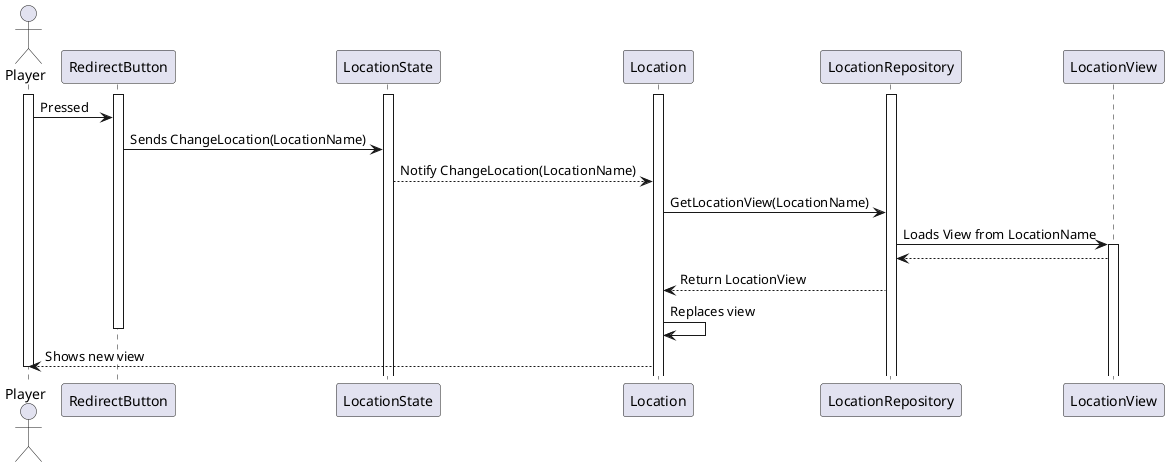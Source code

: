 @startuml

Actor Player

activate Player
activate RedirectButton
activate LocationState
activate Location
activate LocationRepository

Player -> RedirectButton: Pressed
RedirectButton -> LocationState : Sends ChangeLocation(LocationName)
LocationState --> Location: Notify ChangeLocation(LocationName)
Location -> LocationRepository: GetLocationView(LocationName)
LocationRepository -> LocationView: Loads View from LocationName

activate LocationView

LocationView -->   LocationRepository 
LocationRepository --> Location: Return LocationView 
Location -> Location: Replaces view

deactivate RedirectButton

Location --> Player: Shows new view

deactivate Player

@enduml